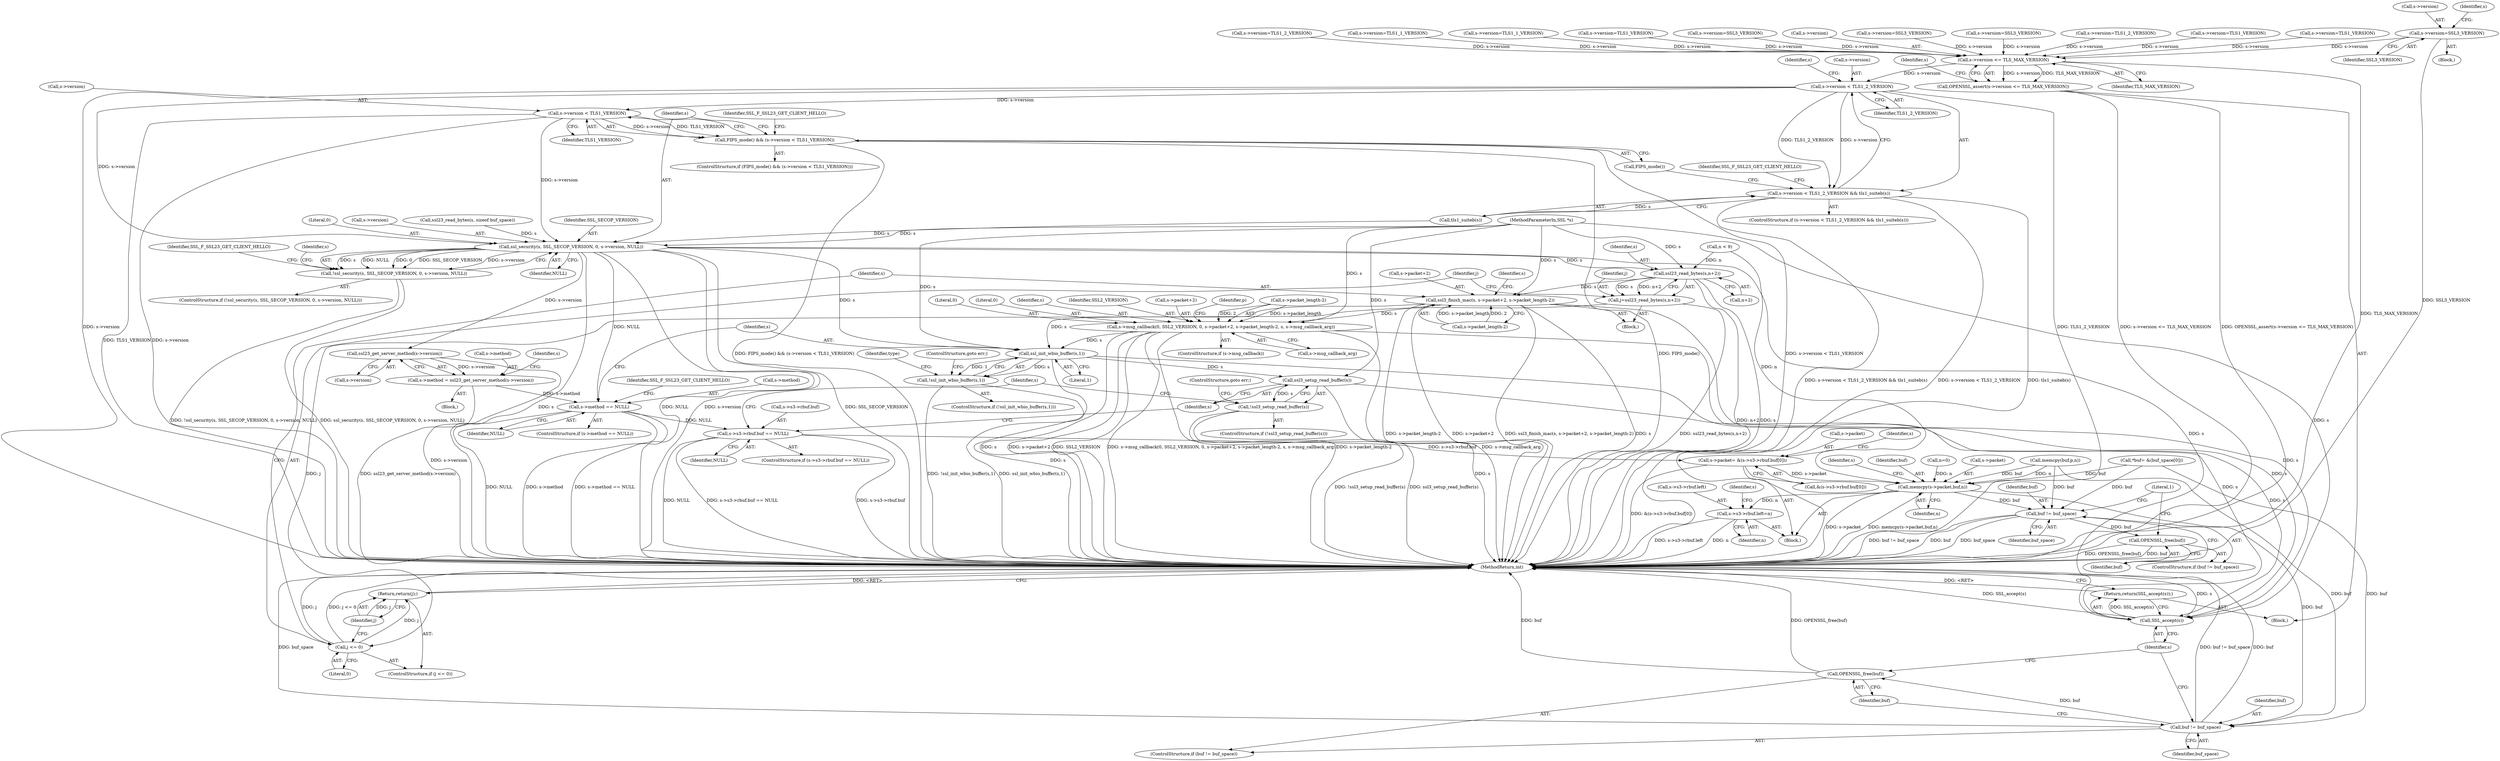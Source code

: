 digraph "0_openssl_392fa7a952e97d82eac6958c81ed1e256e6b8ca5@pointer" {
"1000375" [label="(Call,s->version=SSL3_VERSION)"];
"1000689" [label="(Call,s->version <= TLS_MAX_VERSION)"];
"1000688" [label="(Call,OPENSSL_assert(s->version <= TLS_MAX_VERSION))"];
"1000696" [label="(Call,s->version < TLS1_2_VERSION)"];
"1000695" [label="(Call,s->version < TLS1_2_VERSION && tls1_suiteb(s))"];
"1000711" [label="(Call,s->version < TLS1_VERSION)"];
"1000709" [label="(Call,FIPS_mode() && (s->version < TLS1_VERSION))"];
"1000723" [label="(Call,ssl_security(s, SSL_SECOP_VERSION, 0, s->version, NULL))"];
"1000722" [label="(Call,!ssl_security(s, SSL_SECOP_VERSION, 0, s->version, NULL))"];
"1000800" [label="(Call,ssl23_read_bytes(s,n+2))"];
"1000798" [label="(Call,j=ssl23_read_bytes(s,n+2))"];
"1000806" [label="(Call,j <= 0)"];
"1000809" [label="(Return,return(j);)"];
"1000811" [label="(Call,ssl3_finish_mac(s, s->packet+2, s->packet_length-2))"];
"1000827" [label="(Call,s->msg_callback(0, SSL2_VERSION, 0, s->packet+2, s->packet_length-2, s, s->msg_callback_arg))"];
"1001117" [label="(Call,ssl_init_wbio_buffer(s,1))"];
"1001116" [label="(Call,!ssl_init_wbio_buffer(s,1))"];
"1001148" [label="(Call,ssl3_setup_read_buffer(s))"];
"1001147" [label="(Call,!ssl3_setup_read_buffer(s))"];
"1001261" [label="(Call,SSL_accept(s))"];
"1001260" [label="(Return,return(SSL_accept(s));)"];
"1001100" [label="(Call,ssl23_get_server_method(s->version))"];
"1001096" [label="(Call,s->method = ssl23_get_server_method(s->version))"];
"1001105" [label="(Call,s->method == NULL)"];
"1001137" [label="(Call,s->s3->rbuf.buf == NULL)"];
"1001151" [label="(Call,s->packet= &(s->s3->rbuf.buf[0]))"];
"1001165" [label="(Call,memcpy(s->packet,buf,n))"];
"1001171" [label="(Call,s->s3->rbuf.left=n)"];
"1001255" [label="(Call,buf != buf_space)"];
"1001258" [label="(Call,OPENSSL_free(buf))"];
"1001265" [label="(Call,buf != buf_space)"];
"1001268" [label="(Call,OPENSSL_free(buf))"];
"1001115" [label="(ControlStructure,if (!ssl_init_wbio_buffer(s,1)))"];
"1000693" [label="(Identifier,TLS_MAX_VERSION)"];
"1000841" [label="(Identifier,s)"];
"1001262" [label="(Identifier,s)"];
"1000809" [label="(Return,return(j);)"];
"1000790" [label="(Call,n < 9)"];
"1001145" [label="(Identifier,NULL)"];
"1001175" [label="(Identifier,s)"];
"1001170" [label="(Identifier,n)"];
"1000805" [label="(ControlStructure,if (j <= 0))"];
"1001138" [label="(Call,s->s3->rbuf.buf)"];
"1001100" [label="(Call,ssl23_get_server_method(s->version))"];
"1001169" [label="(Identifier,buf)"];
"1001101" [label="(Call,s->version)"];
"1000812" [label="(Identifier,s)"];
"1000376" [label="(Call,s->version)"];
"1000695" [label="(Call,s->version < TLS1_2_VERSION && tls1_suiteb(s))"];
"1001155" [label="(Call,&(s->s3->rbuf.buf[0]))"];
"1001267" [label="(Identifier,buf_space)"];
"1000696" [label="(Call,s->version < TLS1_2_VERSION)"];
"1001171" [label="(Call,s->s3->rbuf.left=n)"];
"1000727" [label="(Call,s->version)"];
"1001107" [label="(Identifier,s)"];
"1000356" [label="(Call,s->version=TLS1_VERSION)"];
"1001257" [label="(Identifier,buf_space)"];
"1001184" [label="(Identifier,s)"];
"1000726" [label="(Literal,0)"];
"1001151" [label="(Call,s->packet= &(s->s3->rbuf.buf[0]))"];
"1000606" [label="(Call,s->version=SSL3_VERSION)"];
"1001118" [label="(Identifier,s)"];
"1001117" [label="(Call,ssl_init_wbio_buffer(s,1))"];
"1000829" [label="(Identifier,SSL2_VERSION)"];
"1000831" [label="(Call,s->packet+2)"];
"1000688" [label="(Call,OPENSSL_assert(s->version <= TLS_MAX_VERSION))"];
"1001150" [label="(ControlStructure,goto err;)"];
"1000802" [label="(Call,n+2)"];
"1001097" [label="(Call,s->method)"];
"1000730" [label="(Identifier,NULL)"];
"1000148" [label="(MethodParameterIn,SSL *s)"];
"1001136" [label="(ControlStructure,if (s->s3->rbuf.buf == NULL))"];
"1000846" [label="(Identifier,p)"];
"1001256" [label="(Identifier,buf)"];
"1001258" [label="(Call,OPENSSL_free(buf))"];
"1000215" [label="(Call,memcpy(buf,p,n))"];
"1000801" [label="(Identifier,s)"];
"1001165" [label="(Call,memcpy(s->packet,buf,n))"];
"1000690" [label="(Call,s->version)"];
"1001260" [label="(Return,return(SSL_accept(s));)"];
"1001268" [label="(Call,OPENSSL_free(buf))"];
"1001269" [label="(Identifier,buf)"];
"1001272" [label="(Literal,1)"];
"1001137" [label="(Call,s->s3->rbuf.buf == NULL)"];
"1000689" [label="(Call,s->version <= TLS_MAX_VERSION)"];
"1000406" [label="(Call,s->version=SSL3_VERSION)"];
"1000149" [label="(Block,)"];
"1000742" [label="(Block,)"];
"1000823" [label="(ControlStructure,if (s->msg_callback))"];
"1000698" [label="(Identifier,s)"];
"1001264" [label="(ControlStructure,if (buf != buf_space))"];
"1000588" [label="(Call,s->version=SSL3_VERSION)"];
"1001266" [label="(Identifier,buf)"];
"1001096" [label="(Call,s->method = ssl23_get_server_method(s->version))"];
"1000379" [label="(Identifier,SSL3_VERSION)"];
"1000722" [label="(Call,!ssl_security(s, SSL_SECOP_VERSION, 0, s->version, NULL))"];
"1000810" [label="(Identifier,j)"];
"1001120" [label="(ControlStructure,goto err;)"];
"1001179" [label="(Identifier,n)"];
"1000836" [label="(Call,s->packet_length-2)"];
"1001116" [label="(Call,!ssl_init_wbio_buffer(s,1))"];
"1000375" [label="(Call,s->version=SSL3_VERSION)"];
"1001119" [label="(Literal,1)"];
"1000531" [label="(Call,s->version=TLS1_2_VERSION)"];
"1001152" [label="(Call,s->packet)"];
"1001254" [label="(ControlStructure,if (buf != buf_space))"];
"1000808" [label="(Literal,0)"];
"1001259" [label="(Identifier,buf)"];
"1001105" [label="(Call,s->method == NULL)"];
"1001104" [label="(ControlStructure,if (s->method == NULL))"];
"1001149" [label="(Identifier,s)"];
"1000167" [label="(Call,n=0)"];
"1000694" [label="(ControlStructure,if (s->version < TLS1_2_VERSION && tls1_suiteb(s)))"];
"1001265" [label="(Call,buf != buf_space)"];
"1000623" [label="(Call,s->version=TLS1_VERSION)"];
"1001148" [label="(Call,ssl3_setup_read_buffer(s))"];
"1001273" [label="(MethodReturn,int)"];
"1000733" [label="(Identifier,SSL_F_SSL23_GET_CLIENT_HELLO)"];
"1000715" [label="(Identifier,TLS1_VERSION)"];
"1000382" [label="(Identifier,s)"];
"1000700" [label="(Identifier,TLS1_2_VERSION)"];
"1000724" [label="(Identifier,s)"];
"1000571" [label="(Call,s->version=TLS1_VERSION)"];
"1000800" [label="(Call,ssl23_read_bytes(s,n+2))"];
"1000152" [label="(Call,*buf= &(buf_space[0]))"];
"1000723" [label="(Call,ssl_security(s, SSL_SECOP_VERSION, 0, s->version, NULL))"];
"1001255" [label="(Call,buf != buf_space)"];
"1001153" [label="(Identifier,s)"];
"1001112" [label="(Identifier,SSL_F_SSL23_GET_CLIENT_HELLO)"];
"1000807" [label="(Identifier,j)"];
"1001106" [label="(Call,s->method)"];
"1001172" [label="(Call,s->s3->rbuf.left)"];
"1000709" [label="(Call,FIPS_mode() && (s->version < TLS1_VERSION))"];
"1000739" [label="(Identifier,s)"];
"1000199" [label="(Call,ssl23_read_bytes(s, sizeof buf_space))"];
"1000818" [label="(Call,s->packet_length-2)"];
"1000701" [label="(Call,tls1_suiteb(s))"];
"1000811" [label="(Call,ssl3_finish_mac(s, s->packet+2, s->packet_length-2))"];
"1000710" [label="(Call,FIPS_mode())"];
"1000697" [label="(Call,s->version)"];
"1000721" [label="(ControlStructure,if (!ssl_security(s, SSL_SECOP_VERSION, 0, s->version, NULL)))"];
"1001261" [label="(Call,SSL_accept(s))"];
"1000827" [label="(Call,s->msg_callback(0, SSL2_VERSION, 0, s->packet+2, s->packet_length-2, s, s->msg_callback_arg))"];
"1000828" [label="(Literal,0)"];
"1001166" [label="(Call,s->packet)"];
"1000806" [label="(Call,j <= 0)"];
"1000718" [label="(Identifier,SSL_F_SSL23_GET_CLIENT_HELLO)"];
"1001147" [label="(Call,!ssl3_setup_read_buffer(s))"];
"1000712" [label="(Call,s->version)"];
"1001125" [label="(Block,)"];
"1000702" [label="(Identifier,s)"];
"1000312" [label="(Call,s->version=TLS1_2_VERSION)"];
"1000798" [label="(Call,j=ssl23_read_bytes(s,n+2))"];
"1000708" [label="(ControlStructure,if (FIPS_mode() && (s->version < TLS1_VERSION)))"];
"1000813" [label="(Call,s->packet+2)"];
"1001146" [label="(ControlStructure,if (!ssl3_setup_read_buffer(s)))"];
"1000825" [label="(Identifier,s)"];
"1000711" [label="(Call,s->version < TLS1_VERSION)"];
"1001109" [label="(Identifier,NULL)"];
"1000830" [label="(Literal,0)"];
"1001123" [label="(Identifier,type)"];
"1000799" [label="(Identifier,j)"];
"1001095" [label="(Block,)"];
"1000842" [label="(Call,s->msg_callback_arg)"];
"1000554" [label="(Call,s->version=TLS1_1_VERSION)"];
"1000705" [label="(Identifier,SSL_F_SSL23_GET_CLIENT_HELLO)"];
"1000374" [label="(Block,)"];
"1000337" [label="(Call,s->version=TLS1_1_VERSION)"];
"1001167" [label="(Identifier,s)"];
"1000725" [label="(Identifier,SSL_SECOP_VERSION)"];
"1000375" -> "1000374"  [label="AST: "];
"1000375" -> "1000379"  [label="CFG: "];
"1000376" -> "1000375"  [label="AST: "];
"1000379" -> "1000375"  [label="AST: "];
"1000382" -> "1000375"  [label="CFG: "];
"1000375" -> "1001273"  [label="DDG: SSL3_VERSION"];
"1000375" -> "1000689"  [label="DDG: s->version"];
"1000689" -> "1000688"  [label="AST: "];
"1000689" -> "1000693"  [label="CFG: "];
"1000690" -> "1000689"  [label="AST: "];
"1000693" -> "1000689"  [label="AST: "];
"1000688" -> "1000689"  [label="CFG: "];
"1000689" -> "1001273"  [label="DDG: TLS_MAX_VERSION"];
"1000689" -> "1000688"  [label="DDG: s->version"];
"1000689" -> "1000688"  [label="DDG: TLS_MAX_VERSION"];
"1000606" -> "1000689"  [label="DDG: s->version"];
"1000588" -> "1000689"  [label="DDG: s->version"];
"1000356" -> "1000689"  [label="DDG: s->version"];
"1000312" -> "1000689"  [label="DDG: s->version"];
"1000406" -> "1000689"  [label="DDG: s->version"];
"1000623" -> "1000689"  [label="DDG: s->version"];
"1000554" -> "1000689"  [label="DDG: s->version"];
"1000337" -> "1000689"  [label="DDG: s->version"];
"1000571" -> "1000689"  [label="DDG: s->version"];
"1000531" -> "1000689"  [label="DDG: s->version"];
"1000689" -> "1000696"  [label="DDG: s->version"];
"1000688" -> "1000149"  [label="AST: "];
"1000698" -> "1000688"  [label="CFG: "];
"1000688" -> "1001273"  [label="DDG: s->version <= TLS_MAX_VERSION"];
"1000688" -> "1001273"  [label="DDG: OPENSSL_assert(s->version <= TLS_MAX_VERSION)"];
"1000696" -> "1000695"  [label="AST: "];
"1000696" -> "1000700"  [label="CFG: "];
"1000697" -> "1000696"  [label="AST: "];
"1000700" -> "1000696"  [label="AST: "];
"1000702" -> "1000696"  [label="CFG: "];
"1000695" -> "1000696"  [label="CFG: "];
"1000696" -> "1001273"  [label="DDG: TLS1_2_VERSION"];
"1000696" -> "1001273"  [label="DDG: s->version"];
"1000696" -> "1000695"  [label="DDG: s->version"];
"1000696" -> "1000695"  [label="DDG: TLS1_2_VERSION"];
"1000696" -> "1000711"  [label="DDG: s->version"];
"1000696" -> "1000723"  [label="DDG: s->version"];
"1000695" -> "1000694"  [label="AST: "];
"1000695" -> "1000701"  [label="CFG: "];
"1000701" -> "1000695"  [label="AST: "];
"1000705" -> "1000695"  [label="CFG: "];
"1000710" -> "1000695"  [label="CFG: "];
"1000695" -> "1001273"  [label="DDG: s->version < TLS1_2_VERSION && tls1_suiteb(s)"];
"1000695" -> "1001273"  [label="DDG: s->version < TLS1_2_VERSION"];
"1000695" -> "1001273"  [label="DDG: tls1_suiteb(s)"];
"1000701" -> "1000695"  [label="DDG: s"];
"1000711" -> "1000709"  [label="AST: "];
"1000711" -> "1000715"  [label="CFG: "];
"1000712" -> "1000711"  [label="AST: "];
"1000715" -> "1000711"  [label="AST: "];
"1000709" -> "1000711"  [label="CFG: "];
"1000711" -> "1001273"  [label="DDG: TLS1_VERSION"];
"1000711" -> "1001273"  [label="DDG: s->version"];
"1000711" -> "1000709"  [label="DDG: s->version"];
"1000711" -> "1000709"  [label="DDG: TLS1_VERSION"];
"1000711" -> "1000723"  [label="DDG: s->version"];
"1000709" -> "1000708"  [label="AST: "];
"1000709" -> "1000710"  [label="CFG: "];
"1000710" -> "1000709"  [label="AST: "];
"1000718" -> "1000709"  [label="CFG: "];
"1000724" -> "1000709"  [label="CFG: "];
"1000709" -> "1001273"  [label="DDG: FIPS_mode() && (s->version < TLS1_VERSION)"];
"1000709" -> "1001273"  [label="DDG: s->version < TLS1_VERSION"];
"1000709" -> "1001273"  [label="DDG: FIPS_mode()"];
"1000723" -> "1000722"  [label="AST: "];
"1000723" -> "1000730"  [label="CFG: "];
"1000724" -> "1000723"  [label="AST: "];
"1000725" -> "1000723"  [label="AST: "];
"1000726" -> "1000723"  [label="AST: "];
"1000727" -> "1000723"  [label="AST: "];
"1000730" -> "1000723"  [label="AST: "];
"1000722" -> "1000723"  [label="CFG: "];
"1000723" -> "1001273"  [label="DDG: s"];
"1000723" -> "1001273"  [label="DDG: NULL"];
"1000723" -> "1001273"  [label="DDG: s->version"];
"1000723" -> "1001273"  [label="DDG: SSL_SECOP_VERSION"];
"1000723" -> "1000722"  [label="DDG: s"];
"1000723" -> "1000722"  [label="DDG: NULL"];
"1000723" -> "1000722"  [label="DDG: 0"];
"1000723" -> "1000722"  [label="DDG: SSL_SECOP_VERSION"];
"1000723" -> "1000722"  [label="DDG: s->version"];
"1000199" -> "1000723"  [label="DDG: s"];
"1000701" -> "1000723"  [label="DDG: s"];
"1000148" -> "1000723"  [label="DDG: s"];
"1000723" -> "1000800"  [label="DDG: s"];
"1000723" -> "1001100"  [label="DDG: s->version"];
"1000723" -> "1001105"  [label="DDG: NULL"];
"1000723" -> "1001117"  [label="DDG: s"];
"1000723" -> "1001261"  [label="DDG: s"];
"1000722" -> "1000721"  [label="AST: "];
"1000733" -> "1000722"  [label="CFG: "];
"1000739" -> "1000722"  [label="CFG: "];
"1000722" -> "1001273"  [label="DDG: !ssl_security(s, SSL_SECOP_VERSION, 0, s->version, NULL)"];
"1000722" -> "1001273"  [label="DDG: ssl_security(s, SSL_SECOP_VERSION, 0, s->version, NULL)"];
"1000800" -> "1000798"  [label="AST: "];
"1000800" -> "1000802"  [label="CFG: "];
"1000801" -> "1000800"  [label="AST: "];
"1000802" -> "1000800"  [label="AST: "];
"1000798" -> "1000800"  [label="CFG: "];
"1000800" -> "1001273"  [label="DDG: n+2"];
"1000800" -> "1001273"  [label="DDG: s"];
"1000800" -> "1000798"  [label="DDG: s"];
"1000800" -> "1000798"  [label="DDG: n+2"];
"1000148" -> "1000800"  [label="DDG: s"];
"1000790" -> "1000800"  [label="DDG: n"];
"1000800" -> "1000811"  [label="DDG: s"];
"1000798" -> "1000742"  [label="AST: "];
"1000799" -> "1000798"  [label="AST: "];
"1000807" -> "1000798"  [label="CFG: "];
"1000798" -> "1001273"  [label="DDG: ssl23_read_bytes(s,n+2)"];
"1000798" -> "1000806"  [label="DDG: j"];
"1000806" -> "1000805"  [label="AST: "];
"1000806" -> "1000808"  [label="CFG: "];
"1000807" -> "1000806"  [label="AST: "];
"1000808" -> "1000806"  [label="AST: "];
"1000810" -> "1000806"  [label="CFG: "];
"1000812" -> "1000806"  [label="CFG: "];
"1000806" -> "1001273"  [label="DDG: j"];
"1000806" -> "1001273"  [label="DDG: j <= 0"];
"1000806" -> "1000809"  [label="DDG: j"];
"1000809" -> "1000805"  [label="AST: "];
"1000809" -> "1000810"  [label="CFG: "];
"1000810" -> "1000809"  [label="AST: "];
"1001273" -> "1000809"  [label="CFG: "];
"1000809" -> "1001273"  [label="DDG: <RET>"];
"1000810" -> "1000809"  [label="DDG: j"];
"1000811" -> "1000742"  [label="AST: "];
"1000811" -> "1000818"  [label="CFG: "];
"1000812" -> "1000811"  [label="AST: "];
"1000813" -> "1000811"  [label="AST: "];
"1000818" -> "1000811"  [label="AST: "];
"1000825" -> "1000811"  [label="CFG: "];
"1000811" -> "1001273"  [label="DDG: s->packet_length-2"];
"1000811" -> "1001273"  [label="DDG: s->packet+2"];
"1000811" -> "1001273"  [label="DDG: ssl3_finish_mac(s, s->packet+2, s->packet_length-2)"];
"1000811" -> "1001273"  [label="DDG: s"];
"1000148" -> "1000811"  [label="DDG: s"];
"1000818" -> "1000811"  [label="DDG: s->packet_length"];
"1000818" -> "1000811"  [label="DDG: 2"];
"1000811" -> "1000827"  [label="DDG: s"];
"1000811" -> "1001117"  [label="DDG: s"];
"1000811" -> "1001261"  [label="DDG: s"];
"1000827" -> "1000823"  [label="AST: "];
"1000827" -> "1000842"  [label="CFG: "];
"1000828" -> "1000827"  [label="AST: "];
"1000829" -> "1000827"  [label="AST: "];
"1000830" -> "1000827"  [label="AST: "];
"1000831" -> "1000827"  [label="AST: "];
"1000836" -> "1000827"  [label="AST: "];
"1000841" -> "1000827"  [label="AST: "];
"1000842" -> "1000827"  [label="AST: "];
"1000846" -> "1000827"  [label="CFG: "];
"1000827" -> "1001273"  [label="DDG: SSL2_VERSION"];
"1000827" -> "1001273"  [label="DDG: s->msg_callback(0, SSL2_VERSION, 0, s->packet+2, s->packet_length-2, s, s->msg_callback_arg)"];
"1000827" -> "1001273"  [label="DDG: s->packet_length-2"];
"1000827" -> "1001273"  [label="DDG: s->msg_callback_arg"];
"1000827" -> "1001273"  [label="DDG: s"];
"1000827" -> "1001273"  [label="DDG: s->packet+2"];
"1000836" -> "1000827"  [label="DDG: s->packet_length"];
"1000836" -> "1000827"  [label="DDG: 2"];
"1000148" -> "1000827"  [label="DDG: s"];
"1000827" -> "1001117"  [label="DDG: s"];
"1000827" -> "1001261"  [label="DDG: s"];
"1001117" -> "1001116"  [label="AST: "];
"1001117" -> "1001119"  [label="CFG: "];
"1001118" -> "1001117"  [label="AST: "];
"1001119" -> "1001117"  [label="AST: "];
"1001116" -> "1001117"  [label="CFG: "];
"1001117" -> "1001273"  [label="DDG: s"];
"1001117" -> "1001116"  [label="DDG: s"];
"1001117" -> "1001116"  [label="DDG: 1"];
"1000148" -> "1001117"  [label="DDG: s"];
"1001117" -> "1001148"  [label="DDG: s"];
"1001117" -> "1001261"  [label="DDG: s"];
"1001116" -> "1001115"  [label="AST: "];
"1001120" -> "1001116"  [label="CFG: "];
"1001123" -> "1001116"  [label="CFG: "];
"1001116" -> "1001273"  [label="DDG: !ssl_init_wbio_buffer(s,1)"];
"1001116" -> "1001273"  [label="DDG: ssl_init_wbio_buffer(s,1)"];
"1001148" -> "1001147"  [label="AST: "];
"1001148" -> "1001149"  [label="CFG: "];
"1001149" -> "1001148"  [label="AST: "];
"1001147" -> "1001148"  [label="CFG: "];
"1001148" -> "1001273"  [label="DDG: s"];
"1001148" -> "1001147"  [label="DDG: s"];
"1000148" -> "1001148"  [label="DDG: s"];
"1001148" -> "1001261"  [label="DDG: s"];
"1001147" -> "1001146"  [label="AST: "];
"1001150" -> "1001147"  [label="CFG: "];
"1001153" -> "1001147"  [label="CFG: "];
"1001147" -> "1001273"  [label="DDG: ssl3_setup_read_buffer(s)"];
"1001147" -> "1001273"  [label="DDG: !ssl3_setup_read_buffer(s)"];
"1001261" -> "1001260"  [label="AST: "];
"1001261" -> "1001262"  [label="CFG: "];
"1001262" -> "1001261"  [label="AST: "];
"1001260" -> "1001261"  [label="CFG: "];
"1001261" -> "1001273"  [label="DDG: s"];
"1001261" -> "1001273"  [label="DDG: SSL_accept(s)"];
"1001261" -> "1001260"  [label="DDG: SSL_accept(s)"];
"1000148" -> "1001261"  [label="DDG: s"];
"1001260" -> "1000149"  [label="AST: "];
"1001273" -> "1001260"  [label="CFG: "];
"1001260" -> "1001273"  [label="DDG: <RET>"];
"1001100" -> "1001096"  [label="AST: "];
"1001100" -> "1001101"  [label="CFG: "];
"1001101" -> "1001100"  [label="AST: "];
"1001096" -> "1001100"  [label="CFG: "];
"1001100" -> "1001273"  [label="DDG: s->version"];
"1001100" -> "1001096"  [label="DDG: s->version"];
"1001096" -> "1001095"  [label="AST: "];
"1001097" -> "1001096"  [label="AST: "];
"1001107" -> "1001096"  [label="CFG: "];
"1001096" -> "1001273"  [label="DDG: ssl23_get_server_method(s->version)"];
"1001096" -> "1001105"  [label="DDG: s->method"];
"1001105" -> "1001104"  [label="AST: "];
"1001105" -> "1001109"  [label="CFG: "];
"1001106" -> "1001105"  [label="AST: "];
"1001109" -> "1001105"  [label="AST: "];
"1001112" -> "1001105"  [label="CFG: "];
"1001118" -> "1001105"  [label="CFG: "];
"1001105" -> "1001273"  [label="DDG: s->method == NULL"];
"1001105" -> "1001273"  [label="DDG: NULL"];
"1001105" -> "1001273"  [label="DDG: s->method"];
"1001105" -> "1001137"  [label="DDG: NULL"];
"1001137" -> "1001136"  [label="AST: "];
"1001137" -> "1001145"  [label="CFG: "];
"1001138" -> "1001137"  [label="AST: "];
"1001145" -> "1001137"  [label="AST: "];
"1001149" -> "1001137"  [label="CFG: "];
"1001153" -> "1001137"  [label="CFG: "];
"1001137" -> "1001273"  [label="DDG: s->s3->rbuf.buf == NULL"];
"1001137" -> "1001273"  [label="DDG: s->s3->rbuf.buf"];
"1001137" -> "1001273"  [label="DDG: NULL"];
"1001137" -> "1001151"  [label="DDG: s->s3->rbuf.buf"];
"1001151" -> "1001125"  [label="AST: "];
"1001151" -> "1001155"  [label="CFG: "];
"1001152" -> "1001151"  [label="AST: "];
"1001155" -> "1001151"  [label="AST: "];
"1001167" -> "1001151"  [label="CFG: "];
"1001151" -> "1001273"  [label="DDG: &(s->s3->rbuf.buf[0])"];
"1001151" -> "1001165"  [label="DDG: s->packet"];
"1001165" -> "1001125"  [label="AST: "];
"1001165" -> "1001170"  [label="CFG: "];
"1001166" -> "1001165"  [label="AST: "];
"1001169" -> "1001165"  [label="AST: "];
"1001170" -> "1001165"  [label="AST: "];
"1001175" -> "1001165"  [label="CFG: "];
"1001165" -> "1001273"  [label="DDG: s->packet"];
"1001165" -> "1001273"  [label="DDG: memcpy(s->packet,buf,n)"];
"1000215" -> "1001165"  [label="DDG: buf"];
"1000215" -> "1001165"  [label="DDG: n"];
"1000152" -> "1001165"  [label="DDG: buf"];
"1000167" -> "1001165"  [label="DDG: n"];
"1000790" -> "1001165"  [label="DDG: n"];
"1001165" -> "1001171"  [label="DDG: n"];
"1001165" -> "1001255"  [label="DDG: buf"];
"1001165" -> "1001265"  [label="DDG: buf"];
"1001171" -> "1001125"  [label="AST: "];
"1001171" -> "1001179"  [label="CFG: "];
"1001172" -> "1001171"  [label="AST: "];
"1001179" -> "1001171"  [label="AST: "];
"1001184" -> "1001171"  [label="CFG: "];
"1001171" -> "1001273"  [label="DDG: s->s3->rbuf.left"];
"1001171" -> "1001273"  [label="DDG: n"];
"1001255" -> "1001254"  [label="AST: "];
"1001255" -> "1001257"  [label="CFG: "];
"1001256" -> "1001255"  [label="AST: "];
"1001257" -> "1001255"  [label="AST: "];
"1001259" -> "1001255"  [label="CFG: "];
"1001262" -> "1001255"  [label="CFG: "];
"1001255" -> "1001273"  [label="DDG: buf_space"];
"1001255" -> "1001273"  [label="DDG: buf != buf_space"];
"1001255" -> "1001273"  [label="DDG: buf"];
"1000215" -> "1001255"  [label="DDG: buf"];
"1000152" -> "1001255"  [label="DDG: buf"];
"1001255" -> "1001258"  [label="DDG: buf"];
"1001258" -> "1001254"  [label="AST: "];
"1001258" -> "1001259"  [label="CFG: "];
"1001259" -> "1001258"  [label="AST: "];
"1001262" -> "1001258"  [label="CFG: "];
"1001258" -> "1001273"  [label="DDG: OPENSSL_free(buf)"];
"1001258" -> "1001273"  [label="DDG: buf"];
"1001265" -> "1001264"  [label="AST: "];
"1001265" -> "1001267"  [label="CFG: "];
"1001266" -> "1001265"  [label="AST: "];
"1001267" -> "1001265"  [label="AST: "];
"1001269" -> "1001265"  [label="CFG: "];
"1001272" -> "1001265"  [label="CFG: "];
"1001265" -> "1001273"  [label="DDG: buf != buf_space"];
"1001265" -> "1001273"  [label="DDG: buf"];
"1001265" -> "1001273"  [label="DDG: buf_space"];
"1000215" -> "1001265"  [label="DDG: buf"];
"1000152" -> "1001265"  [label="DDG: buf"];
"1001265" -> "1001268"  [label="DDG: buf"];
"1001268" -> "1001264"  [label="AST: "];
"1001268" -> "1001269"  [label="CFG: "];
"1001269" -> "1001268"  [label="AST: "];
"1001272" -> "1001268"  [label="CFG: "];
"1001268" -> "1001273"  [label="DDG: OPENSSL_free(buf)"];
"1001268" -> "1001273"  [label="DDG: buf"];
}

